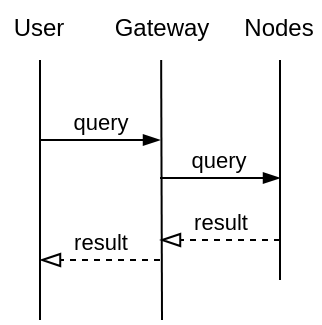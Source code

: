<mxfile version="14.1.8" type="device"><diagram id="TxtfhfaCPDmxJeXHy_-M" name="Page-1"><mxGraphModel dx="946" dy="524" grid="1" gridSize="10" guides="1" tooltips="1" connect="1" arrows="1" fold="1" page="1" pageScale="1" pageWidth="850" pageHeight="1100" math="0" shadow="0"><root><mxCell id="0"/><mxCell id="1" parent="0"/><mxCell id="fIrU7n2UJJjHB9hZPujx-38" value="" style="endArrow=none;html=1;" parent="1" edge="1"><mxGeometry width="50" height="50" relative="1" as="geometry"><mxPoint x="120" y="760" as="sourcePoint"/><mxPoint x="120" y="630" as="targetPoint"/></mxGeometry></mxCell><mxCell id="fIrU7n2UJJjHB9hZPujx-39" value="" style="endArrow=none;html=1;" parent="1" edge="1"><mxGeometry width="50" height="50" relative="1" as="geometry"><mxPoint x="181" y="760" as="sourcePoint"/><mxPoint x="180.58" y="630" as="targetPoint"/></mxGeometry></mxCell><mxCell id="fIrU7n2UJJjHB9hZPujx-40" value="query" style="html=1;verticalAlign=bottom;startArrow=none;endArrow=blockThin;startSize=8;startFill=0;endFill=1;" parent="1" edge="1"><mxGeometry relative="1" as="geometry"><mxPoint x="120" y="670" as="sourcePoint"/><mxPoint x="180" y="670" as="targetPoint"/></mxGeometry></mxCell><mxCell id="fIrU7n2UJJjHB9hZPujx-41" value="" style="endArrow=none;html=1;" parent="1" edge="1"><mxGeometry width="50" height="50" relative="1" as="geometry"><mxPoint x="240" y="740" as="sourcePoint"/><mxPoint x="240.0" y="630" as="targetPoint"/></mxGeometry></mxCell><mxCell id="fIrU7n2UJJjHB9hZPujx-42" value="query" style="html=1;verticalAlign=bottom;endArrow=blockThin;endFill=1;" parent="1" edge="1"><mxGeometry x="-0.033" width="80" relative="1" as="geometry"><mxPoint x="180" y="689" as="sourcePoint"/><mxPoint x="240" y="689" as="targetPoint"/><mxPoint as="offset"/></mxGeometry></mxCell><mxCell id="fIrU7n2UJJjHB9hZPujx-43" value="result" style="html=1;verticalAlign=bottom;endArrow=blockThin;dashed=1;endSize=8;endFill=0;" parent="1" edge="1"><mxGeometry relative="1" as="geometry"><mxPoint x="240" y="720" as="sourcePoint"/><mxPoint x="180" y="720" as="targetPoint"/></mxGeometry></mxCell><mxCell id="fIrU7n2UJJjHB9hZPujx-44" value="result" style="html=1;verticalAlign=bottom;endArrow=blockThin;dashed=1;endSize=8;endFill=0;" parent="1" edge="1"><mxGeometry relative="1" as="geometry"><mxPoint x="180" y="730" as="sourcePoint"/><mxPoint x="120" y="730" as="targetPoint"/></mxGeometry></mxCell><mxCell id="fIrU7n2UJJjHB9hZPujx-45" value="User" style="text;align=center;fontStyle=0;verticalAlign=middle;spacingLeft=3;spacingRight=3;strokeColor=none;rotatable=0;points=[[0,0.5],[1,0.5]];portConstraint=eastwest;" parent="1" vertex="1"><mxGeometry x="100" y="600" width="39" height="26" as="geometry"/></mxCell><mxCell id="fIrU7n2UJJjHB9hZPujx-46" value="Gateway" style="text;align=center;fontStyle=0;verticalAlign=middle;spacingLeft=3;spacingRight=3;strokeColor=none;rotatable=0;points=[[0,0.5],[1,0.5]];portConstraint=eastwest;" parent="1" vertex="1"><mxGeometry x="161.5" y="600" width="39" height="26" as="geometry"/></mxCell><mxCell id="fIrU7n2UJJjHB9hZPujx-47" value="Nodes" style="text;align=center;fontStyle=0;verticalAlign=middle;spacingLeft=3;spacingRight=3;strokeColor=none;rotatable=0;points=[[0,0.5],[1,0.5]];portConstraint=eastwest;" parent="1" vertex="1"><mxGeometry x="220" y="600" width="39" height="26" as="geometry"/></mxCell><mxCell id="fIrU7n2UJJjHB9hZPujx-49" value="" style="shape=image;html=1;verticalAlign=top;verticalLabelPosition=bottom;labelBackgroundColor=#ffffff;imageAspect=0;aspect=fixed;image=https://cdn1.iconfinder.com/data/icons/gradak-interface/32/interface-78-128.png;strokeWidth=20;" parent="1" vertex="1"><mxGeometry x="220" y="718" width="40" height="40" as="geometry"/></mxCell></root></mxGraphModel></diagram></mxfile>